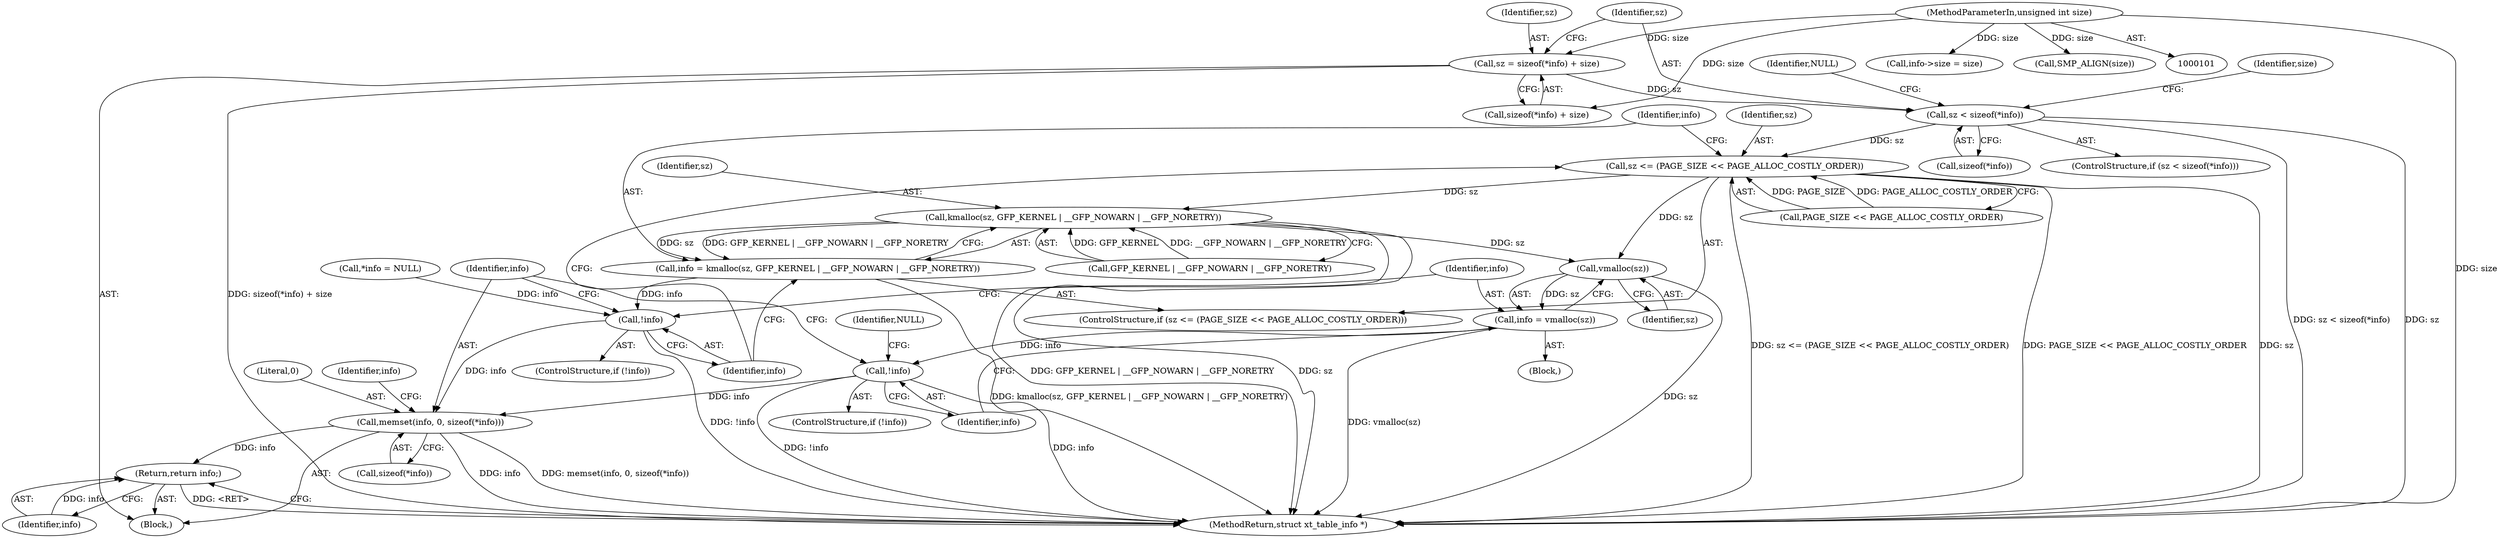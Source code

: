 digraph "0_linux_d157bd761585605b7882935ffb86286919f62ea1@API" {
"1000117" [label="(Call,sz < sizeof(*info))"];
"1000109" [label="(Call,sz = sizeof(*info) + size)"];
"1000102" [label="(MethodParameterIn,unsigned int size)"];
"1000136" [label="(Call,sz <= (PAGE_SIZE << PAGE_ALLOC_COSTLY_ORDER))"];
"1000143" [label="(Call,kmalloc(sz, GFP_KERNEL | __GFP_NOWARN | __GFP_NORETRY))"];
"1000141" [label="(Call,info = kmalloc(sz, GFP_KERNEL | __GFP_NOWARN | __GFP_NORETRY))"];
"1000151" [label="(Call,!info)"];
"1000163" [label="(Call,memset(info, 0, sizeof(*info)))"];
"1000174" [label="(Return,return info;)"];
"1000156" [label="(Call,vmalloc(sz))"];
"1000154" [label="(Call,info = vmalloc(sz))"];
"1000159" [label="(Call,!info)"];
"1000175" [label="(Identifier,info)"];
"1000157" [label="(Identifier,sz)"];
"1000154" [label="(Call,info = vmalloc(sz))"];
"1000141" [label="(Call,info = kmalloc(sz, GFP_KERNEL | __GFP_NOWARN | __GFP_NORETRY))"];
"1000162" [label="(Identifier,NULL)"];
"1000117" [label="(Call,sz < sizeof(*info))"];
"1000119" [label="(Call,sizeof(*info))"];
"1000138" [label="(Call,PAGE_SIZE << PAGE_ALLOC_COSTLY_ORDER)"];
"1000142" [label="(Identifier,info)"];
"1000105" [label="(Call,*info = NULL)"];
"1000110" [label="(Identifier,sz)"];
"1000153" [label="(Block,)"];
"1000103" [label="(Block,)"];
"1000156" [label="(Call,vmalloc(sz))"];
"1000123" [label="(Identifier,NULL)"];
"1000163" [label="(Call,memset(info, 0, sizeof(*info)))"];
"1000118" [label="(Identifier,sz)"];
"1000155" [label="(Identifier,info)"];
"1000136" [label="(Call,sz <= (PAGE_SIZE << PAGE_ALLOC_COSTLY_ORDER))"];
"1000129" [label="(Identifier,size)"];
"1000176" [label="(MethodReturn,struct xt_table_info *)"];
"1000135" [label="(ControlStructure,if (sz <= (PAGE_SIZE << PAGE_ALLOC_COSTLY_ORDER)))"];
"1000150" [label="(ControlStructure,if (!info))"];
"1000151" [label="(Call,!info)"];
"1000164" [label="(Identifier,info)"];
"1000111" [label="(Call,sizeof(*info) + size)"];
"1000169" [label="(Call,info->size = size)"];
"1000174" [label="(Return,return info;)"];
"1000160" [label="(Identifier,info)"];
"1000165" [label="(Literal,0)"];
"1000145" [label="(Call,GFP_KERNEL | __GFP_NOWARN | __GFP_NORETRY)"];
"1000128" [label="(Call,SMP_ALIGN(size))"];
"1000152" [label="(Identifier,info)"];
"1000102" [label="(MethodParameterIn,unsigned int size)"];
"1000158" [label="(ControlStructure,if (!info))"];
"1000116" [label="(ControlStructure,if (sz < sizeof(*info)))"];
"1000137" [label="(Identifier,sz)"];
"1000171" [label="(Identifier,info)"];
"1000166" [label="(Call,sizeof(*info))"];
"1000143" [label="(Call,kmalloc(sz, GFP_KERNEL | __GFP_NOWARN | __GFP_NORETRY))"];
"1000159" [label="(Call,!info)"];
"1000109" [label="(Call,sz = sizeof(*info) + size)"];
"1000144" [label="(Identifier,sz)"];
"1000117" -> "1000116"  [label="AST: "];
"1000117" -> "1000119"  [label="CFG: "];
"1000118" -> "1000117"  [label="AST: "];
"1000119" -> "1000117"  [label="AST: "];
"1000123" -> "1000117"  [label="CFG: "];
"1000129" -> "1000117"  [label="CFG: "];
"1000117" -> "1000176"  [label="DDG: sz"];
"1000117" -> "1000176"  [label="DDG: sz < sizeof(*info)"];
"1000109" -> "1000117"  [label="DDG: sz"];
"1000117" -> "1000136"  [label="DDG: sz"];
"1000109" -> "1000103"  [label="AST: "];
"1000109" -> "1000111"  [label="CFG: "];
"1000110" -> "1000109"  [label="AST: "];
"1000111" -> "1000109"  [label="AST: "];
"1000118" -> "1000109"  [label="CFG: "];
"1000109" -> "1000176"  [label="DDG: sizeof(*info) + size"];
"1000102" -> "1000109"  [label="DDG: size"];
"1000102" -> "1000101"  [label="AST: "];
"1000102" -> "1000176"  [label="DDG: size"];
"1000102" -> "1000111"  [label="DDG: size"];
"1000102" -> "1000128"  [label="DDG: size"];
"1000102" -> "1000169"  [label="DDG: size"];
"1000136" -> "1000135"  [label="AST: "];
"1000136" -> "1000138"  [label="CFG: "];
"1000137" -> "1000136"  [label="AST: "];
"1000138" -> "1000136"  [label="AST: "];
"1000142" -> "1000136"  [label="CFG: "];
"1000152" -> "1000136"  [label="CFG: "];
"1000136" -> "1000176"  [label="DDG: sz <= (PAGE_SIZE << PAGE_ALLOC_COSTLY_ORDER)"];
"1000136" -> "1000176"  [label="DDG: PAGE_SIZE << PAGE_ALLOC_COSTLY_ORDER"];
"1000136" -> "1000176"  [label="DDG: sz"];
"1000138" -> "1000136"  [label="DDG: PAGE_SIZE"];
"1000138" -> "1000136"  [label="DDG: PAGE_ALLOC_COSTLY_ORDER"];
"1000136" -> "1000143"  [label="DDG: sz"];
"1000136" -> "1000156"  [label="DDG: sz"];
"1000143" -> "1000141"  [label="AST: "];
"1000143" -> "1000145"  [label="CFG: "];
"1000144" -> "1000143"  [label="AST: "];
"1000145" -> "1000143"  [label="AST: "];
"1000141" -> "1000143"  [label="CFG: "];
"1000143" -> "1000176"  [label="DDG: sz"];
"1000143" -> "1000176"  [label="DDG: GFP_KERNEL | __GFP_NOWARN | __GFP_NORETRY"];
"1000143" -> "1000141"  [label="DDG: sz"];
"1000143" -> "1000141"  [label="DDG: GFP_KERNEL | __GFP_NOWARN | __GFP_NORETRY"];
"1000145" -> "1000143"  [label="DDG: GFP_KERNEL"];
"1000145" -> "1000143"  [label="DDG: __GFP_NOWARN | __GFP_NORETRY"];
"1000143" -> "1000156"  [label="DDG: sz"];
"1000141" -> "1000135"  [label="AST: "];
"1000142" -> "1000141"  [label="AST: "];
"1000152" -> "1000141"  [label="CFG: "];
"1000141" -> "1000176"  [label="DDG: kmalloc(sz, GFP_KERNEL | __GFP_NOWARN | __GFP_NORETRY)"];
"1000141" -> "1000151"  [label="DDG: info"];
"1000151" -> "1000150"  [label="AST: "];
"1000151" -> "1000152"  [label="CFG: "];
"1000152" -> "1000151"  [label="AST: "];
"1000155" -> "1000151"  [label="CFG: "];
"1000164" -> "1000151"  [label="CFG: "];
"1000151" -> "1000176"  [label="DDG: !info"];
"1000105" -> "1000151"  [label="DDG: info"];
"1000151" -> "1000163"  [label="DDG: info"];
"1000163" -> "1000103"  [label="AST: "];
"1000163" -> "1000166"  [label="CFG: "];
"1000164" -> "1000163"  [label="AST: "];
"1000165" -> "1000163"  [label="AST: "];
"1000166" -> "1000163"  [label="AST: "];
"1000171" -> "1000163"  [label="CFG: "];
"1000163" -> "1000176"  [label="DDG: info"];
"1000163" -> "1000176"  [label="DDG: memset(info, 0, sizeof(*info))"];
"1000159" -> "1000163"  [label="DDG: info"];
"1000163" -> "1000174"  [label="DDG: info"];
"1000174" -> "1000103"  [label="AST: "];
"1000174" -> "1000175"  [label="CFG: "];
"1000175" -> "1000174"  [label="AST: "];
"1000176" -> "1000174"  [label="CFG: "];
"1000174" -> "1000176"  [label="DDG: <RET>"];
"1000175" -> "1000174"  [label="DDG: info"];
"1000156" -> "1000154"  [label="AST: "];
"1000156" -> "1000157"  [label="CFG: "];
"1000157" -> "1000156"  [label="AST: "];
"1000154" -> "1000156"  [label="CFG: "];
"1000156" -> "1000176"  [label="DDG: sz"];
"1000156" -> "1000154"  [label="DDG: sz"];
"1000154" -> "1000153"  [label="AST: "];
"1000155" -> "1000154"  [label="AST: "];
"1000160" -> "1000154"  [label="CFG: "];
"1000154" -> "1000176"  [label="DDG: vmalloc(sz)"];
"1000154" -> "1000159"  [label="DDG: info"];
"1000159" -> "1000158"  [label="AST: "];
"1000159" -> "1000160"  [label="CFG: "];
"1000160" -> "1000159"  [label="AST: "];
"1000162" -> "1000159"  [label="CFG: "];
"1000164" -> "1000159"  [label="CFG: "];
"1000159" -> "1000176"  [label="DDG: info"];
"1000159" -> "1000176"  [label="DDG: !info"];
}
